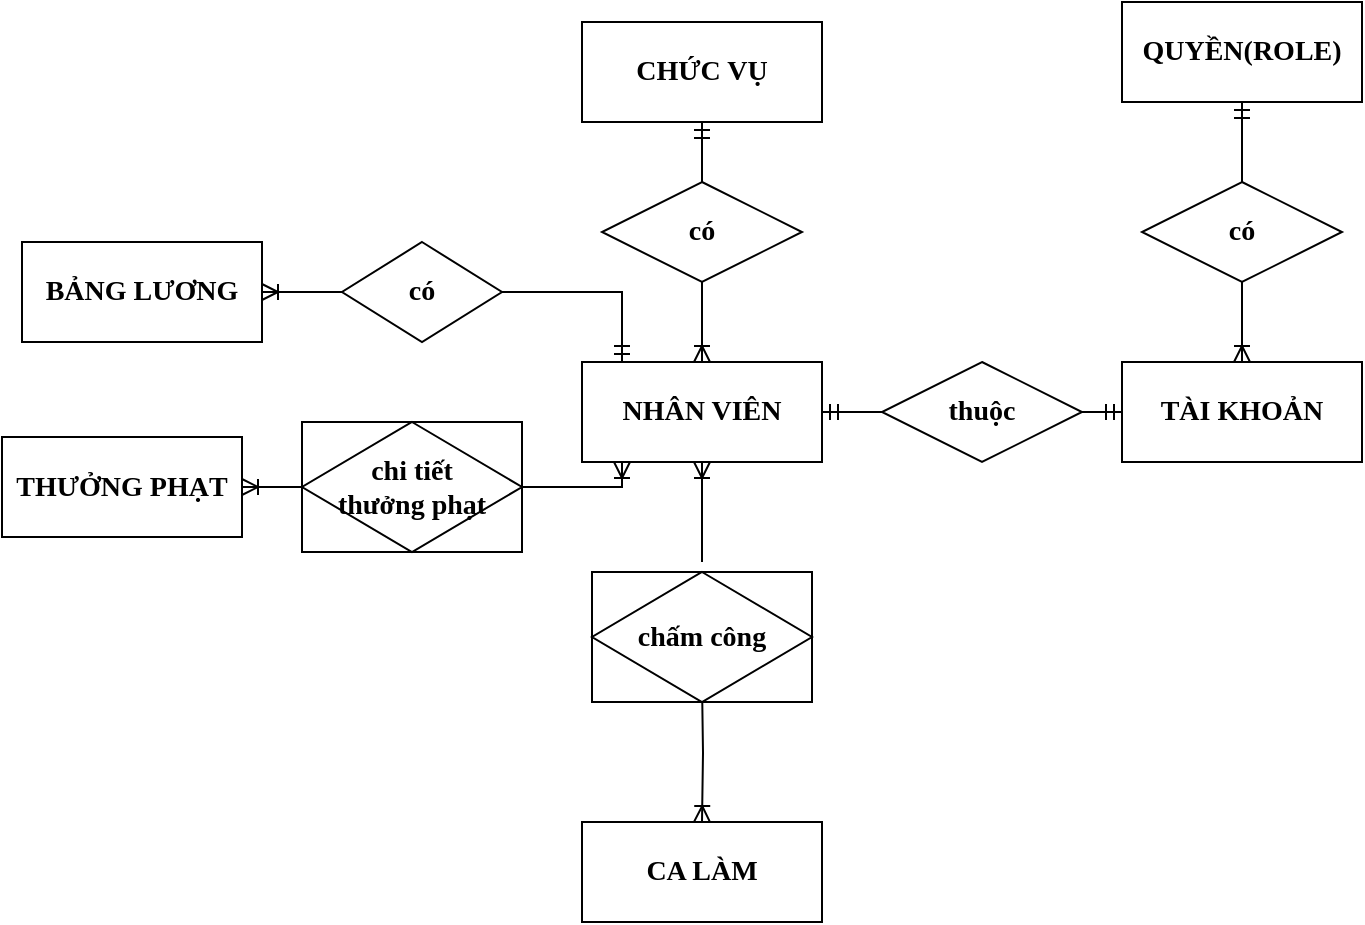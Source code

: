 <mxfile version="21.2.8" type="device">
  <diagram name="Page-1" id="9fipPSlpoG63SHbkXQLO">
    <mxGraphModel dx="2254" dy="854" grid="1" gridSize="10" guides="1" tooltips="1" connect="1" arrows="1" fold="1" page="1" pageScale="1" pageWidth="850" pageHeight="1100" math="0" shadow="0">
      <root>
        <mxCell id="0" />
        <mxCell id="1" parent="0" />
        <mxCell id="7yZCWfheSbmN9bUJrP2g-1" value="&lt;font style=&quot;font-size: 14px;&quot; face=&quot;Times New Roman&quot;&gt;&lt;b&gt;CHỨC VỤ&lt;/b&gt;&lt;/font&gt;" style="rounded=0;whiteSpace=wrap;html=1;" parent="1" vertex="1">
          <mxGeometry x="90" y="30" width="120" height="50" as="geometry" />
        </mxCell>
        <mxCell id="7yZCWfheSbmN9bUJrP2g-2" value="&lt;font style=&quot;font-size: 14px;&quot; face=&quot;Times New Roman&quot;&gt;&lt;b&gt;CA LÀM&lt;/b&gt;&lt;/font&gt;" style="rounded=0;whiteSpace=wrap;html=1;" parent="1" vertex="1">
          <mxGeometry x="90" y="430" width="120" height="50" as="geometry" />
        </mxCell>
        <mxCell id="7yZCWfheSbmN9bUJrP2g-3" value="&lt;font style=&quot;font-size: 14px;&quot; face=&quot;Times New Roman&quot;&gt;&lt;b&gt;QUYỀN(ROLE)&lt;/b&gt;&lt;/font&gt;" style="rounded=0;whiteSpace=wrap;html=1;" parent="1" vertex="1">
          <mxGeometry x="360" y="20" width="120" height="50" as="geometry" />
        </mxCell>
        <mxCell id="7yZCWfheSbmN9bUJrP2g-4" value="&lt;font style=&quot;font-size: 14px;&quot; face=&quot;Times New Roman&quot;&gt;&lt;b&gt;NHÂN VIÊN&lt;/b&gt;&lt;/font&gt;" style="rounded=0;whiteSpace=wrap;html=1;" parent="1" vertex="1">
          <mxGeometry x="90" y="200" width="120" height="50" as="geometry" />
        </mxCell>
        <mxCell id="7yZCWfheSbmN9bUJrP2g-6" value="&lt;font style=&quot;font-size: 14px;&quot; face=&quot;Times New Roman&quot;&gt;&lt;b&gt;TÀI KHOẢN&lt;/b&gt;&lt;/font&gt;" style="rounded=0;whiteSpace=wrap;html=1;" parent="1" vertex="1">
          <mxGeometry x="360" y="200" width="120" height="50" as="geometry" />
        </mxCell>
        <mxCell id="7yZCWfheSbmN9bUJrP2g-10" value="&lt;font style=&quot;font-size: 14px;&quot; face=&quot;Times New Roman&quot;&gt;&lt;b&gt;THƯỞNG PHẠT&lt;/b&gt;&lt;/font&gt;" style="rounded=0;whiteSpace=wrap;html=1;" parent="1" vertex="1">
          <mxGeometry x="-200" y="237.5" width="120" height="50" as="geometry" />
        </mxCell>
        <mxCell id="7yZCWfheSbmN9bUJrP2g-11" value="&lt;font style=&quot;font-size: 14px;&quot; face=&quot;Times New Roman&quot;&gt;&lt;b&gt;BẢNG LƯƠNG&lt;/b&gt;&lt;/font&gt;" style="rounded=0;whiteSpace=wrap;html=1;" parent="1" vertex="1">
          <mxGeometry x="-190" y="140" width="120" height="50" as="geometry" />
        </mxCell>
        <mxCell id="7yZCWfheSbmN9bUJrP2g-13" style="edgeStyle=orthogonalEdgeStyle;rounded=0;orthogonalLoop=1;jettySize=auto;html=1;fontFamily=Times New Roman;fontSize=14;endArrow=ERoneToMany;endFill=0;" parent="1" source="7yZCWfheSbmN9bUJrP2g-12" target="7yZCWfheSbmN9bUJrP2g-4" edge="1">
          <mxGeometry relative="1" as="geometry">
            <Array as="points">
              <mxPoint x="150" y="170" />
              <mxPoint x="150" y="170" />
            </Array>
          </mxGeometry>
        </mxCell>
        <mxCell id="7yZCWfheSbmN9bUJrP2g-14" style="edgeStyle=orthogonalEdgeStyle;rounded=0;orthogonalLoop=1;jettySize=auto;html=1;fontFamily=Times New Roman;fontSize=14;endArrow=ERmandOne;endFill=0;" parent="1" source="7yZCWfheSbmN9bUJrP2g-12" target="7yZCWfheSbmN9bUJrP2g-1" edge="1">
          <mxGeometry relative="1" as="geometry" />
        </mxCell>
        <mxCell id="7yZCWfheSbmN9bUJrP2g-12" value="&lt;b&gt;có&lt;/b&gt;" style="rhombus;whiteSpace=wrap;html=1;fontFamily=Times New Roman;fontSize=14;" parent="1" vertex="1">
          <mxGeometry x="100" y="110" width="100" height="50" as="geometry" />
        </mxCell>
        <mxCell id="hTNUCMuLaFJozT11vPmb-4" style="edgeStyle=orthogonalEdgeStyle;rounded=0;orthogonalLoop=1;jettySize=auto;html=1;endArrow=ERmandOne;endFill=0;exitX=0.5;exitY=0;exitDx=0;exitDy=0;" parent="1" source="8rnDcj-h05bXt1xN_f9y-1" target="7yZCWfheSbmN9bUJrP2g-3" edge="1">
          <mxGeometry relative="1" as="geometry">
            <mxPoint x="422.5" y="105" as="sourcePoint" />
          </mxGeometry>
        </mxCell>
        <mxCell id="7yZCWfheSbmN9bUJrP2g-25" style="edgeStyle=orthogonalEdgeStyle;rounded=0;orthogonalLoop=1;jettySize=auto;html=1;fontFamily=Times New Roman;fontSize=14;endArrow=ERoneToMany;endFill=0;" parent="1" target="7yZCWfheSbmN9bUJrP2g-4" edge="1">
          <mxGeometry relative="1" as="geometry">
            <Array as="points">
              <mxPoint x="150" y="290" />
              <mxPoint x="150" y="290" />
            </Array>
            <mxPoint x="150" y="300" as="sourcePoint" />
          </mxGeometry>
        </mxCell>
        <mxCell id="7yZCWfheSbmN9bUJrP2g-26" style="edgeStyle=orthogonalEdgeStyle;rounded=0;orthogonalLoop=1;jettySize=auto;html=1;fontFamily=Times New Roman;fontSize=14;endArrow=ERoneToMany;endFill=0;" parent="1" target="7yZCWfheSbmN9bUJrP2g-2" edge="1">
          <mxGeometry relative="1" as="geometry">
            <mxPoint x="150" y="360" as="sourcePoint" />
          </mxGeometry>
        </mxCell>
        <mxCell id="7yZCWfheSbmN9bUJrP2g-29" style="edgeStyle=orthogonalEdgeStyle;rounded=0;orthogonalLoop=1;jettySize=auto;html=1;fontFamily=Times New Roman;fontSize=14;endArrow=ERoneToMany;endFill=0;" parent="1" source="7yZCWfheSbmN9bUJrP2g-27" target="7yZCWfheSbmN9bUJrP2g-10" edge="1">
          <mxGeometry relative="1" as="geometry">
            <mxPoint x="-380" y="345" as="targetPoint" />
          </mxGeometry>
        </mxCell>
        <mxCell id="8rnDcj-h05bXt1xN_f9y-5" style="edgeStyle=orthogonalEdgeStyle;rounded=0;orthogonalLoop=1;jettySize=auto;html=1;endArrow=ERoneToMany;endFill=0;" edge="1" parent="1" source="7yZCWfheSbmN9bUJrP2g-27" target="7yZCWfheSbmN9bUJrP2g-4">
          <mxGeometry relative="1" as="geometry">
            <Array as="points">
              <mxPoint x="110" y="263" />
            </Array>
          </mxGeometry>
        </mxCell>
        <mxCell id="7yZCWfheSbmN9bUJrP2g-27" value="&lt;b&gt;chi tiết&lt;br&gt;thưởng phạt&lt;br&gt;&lt;/b&gt;" style="shape=associativeEntity;whiteSpace=wrap;html=1;align=center;fontFamily=Times New Roman;fontSize=14;" parent="1" vertex="1">
          <mxGeometry x="-50" y="230" width="110" height="65" as="geometry" />
        </mxCell>
        <mxCell id="7yZCWfheSbmN9bUJrP2g-34" style="edgeStyle=orthogonalEdgeStyle;rounded=0;orthogonalLoop=1;jettySize=auto;html=1;fontFamily=Times New Roman;fontSize=14;endArrow=ERmandOne;endFill=0;" parent="1" source="7yZCWfheSbmN9bUJrP2g-33" target="7yZCWfheSbmN9bUJrP2g-4" edge="1">
          <mxGeometry relative="1" as="geometry">
            <Array as="points">
              <mxPoint x="110" y="165" />
            </Array>
          </mxGeometry>
        </mxCell>
        <mxCell id="7yZCWfheSbmN9bUJrP2g-37" style="edgeStyle=orthogonalEdgeStyle;rounded=0;orthogonalLoop=1;jettySize=auto;html=1;fontFamily=Times New Roman;fontSize=14;endArrow=ERoneToMany;endFill=0;" parent="1" source="7yZCWfheSbmN9bUJrP2g-33" target="7yZCWfheSbmN9bUJrP2g-11" edge="1">
          <mxGeometry relative="1" as="geometry" />
        </mxCell>
        <mxCell id="7yZCWfheSbmN9bUJrP2g-33" value="&lt;b&gt;có&lt;/b&gt;" style="rhombus;whiteSpace=wrap;html=1;fontFamily=Times New Roman;fontSize=14;" parent="1" vertex="1">
          <mxGeometry x="-30" y="140" width="80" height="50" as="geometry" />
        </mxCell>
        <mxCell id="PlWcSYpRTfJBtQCtmOL1-4" style="edgeStyle=orthogonalEdgeStyle;rounded=0;orthogonalLoop=1;jettySize=auto;html=1;endArrow=ERmandOne;endFill=0;" parent="1" source="7yZCWfheSbmN9bUJrP2g-15" target="7yZCWfheSbmN9bUJrP2g-4" edge="1">
          <mxGeometry relative="1" as="geometry" />
        </mxCell>
        <mxCell id="PlWcSYpRTfJBtQCtmOL1-5" style="edgeStyle=orthogonalEdgeStyle;rounded=0;orthogonalLoop=1;jettySize=auto;html=1;endArrow=ERmandOne;endFill=0;" parent="1" source="7yZCWfheSbmN9bUJrP2g-15" target="7yZCWfheSbmN9bUJrP2g-6" edge="1">
          <mxGeometry relative="1" as="geometry" />
        </mxCell>
        <mxCell id="7yZCWfheSbmN9bUJrP2g-15" value="&lt;b&gt;thuộc&lt;/b&gt;" style="rhombus;whiteSpace=wrap;html=1;fontFamily=Times New Roman;fontSize=14;" parent="1" vertex="1">
          <mxGeometry x="240" y="200" width="100" height="50" as="geometry" />
        </mxCell>
        <mxCell id="8rnDcj-h05bXt1xN_f9y-3" style="edgeStyle=orthogonalEdgeStyle;rounded=0;orthogonalLoop=1;jettySize=auto;html=1;endArrow=ERoneToMany;endFill=0;" edge="1" parent="1" source="8rnDcj-h05bXt1xN_f9y-1" target="7yZCWfheSbmN9bUJrP2g-6">
          <mxGeometry relative="1" as="geometry" />
        </mxCell>
        <mxCell id="8rnDcj-h05bXt1xN_f9y-1" value="&lt;b&gt;có&lt;/b&gt;" style="rhombus;whiteSpace=wrap;html=1;fontFamily=Times New Roman;fontSize=14;" vertex="1" parent="1">
          <mxGeometry x="370" y="110" width="100" height="50" as="geometry" />
        </mxCell>
        <mxCell id="8rnDcj-h05bXt1xN_f9y-4" value="&lt;b&gt;chấm công&lt;br&gt;&lt;/b&gt;" style="shape=associativeEntity;whiteSpace=wrap;html=1;align=center;fontFamily=Times New Roman;fontSize=14;" vertex="1" parent="1">
          <mxGeometry x="95" y="305" width="110" height="65" as="geometry" />
        </mxCell>
      </root>
    </mxGraphModel>
  </diagram>
</mxfile>
